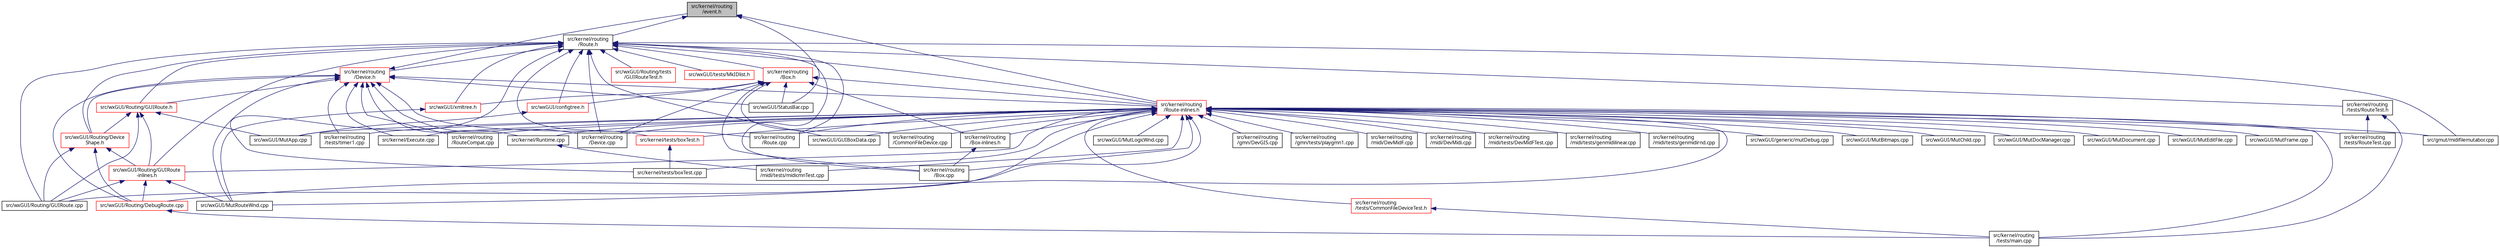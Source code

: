 digraph "src/kernel/routing/event.h"
{
  edge [fontname="Sans",fontsize="10",labelfontname="Sans",labelfontsize="10"];
  node [fontname="Sans",fontsize="10",shape=record];
  Node40 [label="src/kernel/routing\l/event.h",height=0.2,width=0.4,color="black", fillcolor="grey75", style="filled", fontcolor="black"];
  Node40 -> Node41 [dir="back",color="midnightblue",fontsize="10",style="solid",fontname="Sans"];
  Node41 [label="src/kernel/routing\l/Route.h",height=0.2,width=0.4,color="black", fillcolor="white", style="filled",URL="$d1/d65/Route_8h.html",tooltip="Routing. "];
  Node41 -> Node42 [dir="back",color="midnightblue",fontsize="10",style="solid",fontname="Sans"];
  Node42 [label="src/kernel/routing\l/Device.h",height=0.2,width=0.4,color="red", fillcolor="white", style="filled",URL="$de/d05/Device_8h.html",tooltip="Routing. "];
  Node42 -> Node40 [dir="back",color="midnightblue",fontsize="10",style="solid",fontname="Sans"];
  Node42 -> Node133 [dir="back",color="midnightblue",fontsize="10",style="solid",fontname="Sans"];
  Node133 [label="src/kernel/routing\l/Route-inlines.h",height=0.2,width=0.4,color="red", fillcolor="white", style="filled",URL="$d2/d2c/Route-inlines_8h.html"];
  Node133 -> Node45 [dir="back",color="midnightblue",fontsize="10",style="solid",fontname="Sans"];
  Node45 [label="src/gmut/midifilemutabor.cpp",height=0.2,width=0.4,color="black", fillcolor="white", style="filled",URL="$d1/d0d/midifilemutabor_8cpp.html"];
  Node133 -> Node134 [dir="back",color="midnightblue",fontsize="10",style="solid",fontname="Sans"];
  Node134 [label="src/kernel/Execute.cpp",height=0.2,width=0.4,color="black", fillcolor="white", style="filled",URL="$df/d23/Execute_8cpp.html"];
  Node133 -> Node135 [dir="back",color="midnightblue",fontsize="10",style="solid",fontname="Sans"];
  Node135 [label="src/kernel/routing\l/Box-inlines.h",height=0.2,width=0.4,color="black", fillcolor="white", style="filled",URL="$d6/d9a/Box-inlines_8h.html"];
  Node135 -> Node136 [dir="back",color="midnightblue",fontsize="10",style="solid",fontname="Sans"];
  Node136 [label="src/kernel/routing\l/Box.cpp",height=0.2,width=0.4,color="black", fillcolor="white", style="filled",URL="$dd/dc6/Box_8cpp.html",tooltip="Devices for routing. "];
  Node133 -> Node136 [dir="back",color="midnightblue",fontsize="10",style="solid",fontname="Sans"];
  Node133 -> Node117 [dir="back",color="midnightblue",fontsize="10",style="solid",fontname="Sans"];
  Node117 [label="src/kernel/routing\l/CommonFileDevice.cpp",height=0.2,width=0.4,color="black", fillcolor="white", style="filled",URL="$dc/d72/CommonFileDevice_8cpp.html"];
  Node133 -> Node87 [dir="back",color="midnightblue",fontsize="10",style="solid",fontname="Sans"];
  Node87 [label="src/wxGUI/Routing/DebugRoute.cpp",height=0.2,width=0.4,color="red", fillcolor="white", style="filled",URL="$dc/de8/wxGUI_2Routing_2DebugRoute_8cpp.html",tooltip="Debug functions for routing system. "];
  Node87 -> Node89 [dir="back",color="midnightblue",fontsize="10",style="solid",fontname="Sans"];
  Node89 [label="src/kernel/routing\l/tests/main.cpp",height=0.2,width=0.4,color="black", fillcolor="white", style="filled",URL="$d1/de6/kernel_2routing_2tests_2main_8cpp.html"];
  Node133 -> Node46 [dir="back",color="midnightblue",fontsize="10",style="solid",fontname="Sans"];
  Node46 [label="src/kernel/routing\l/Device.cpp",height=0.2,width=0.4,color="black", fillcolor="white", style="filled",URL="$d2/dc0/Device_8cpp.html",tooltip="Devices for routing. "];
  Node133 -> Node124 [dir="back",color="midnightblue",fontsize="10",style="solid",fontname="Sans"];
  Node124 [label="src/kernel/routing\l/gmn/DevGIS.cpp",height=0.2,width=0.4,color="black", fillcolor="white", style="filled",URL="$db/d78/DevGIS_8cpp.html",tooltip="GUIDO Music Notation file. "];
  Node133 -> Node119 [dir="back",color="midnightblue",fontsize="10",style="solid",fontname="Sans"];
  Node119 [label="src/kernel/routing\l/gmn/tests/playgmn1.cpp",height=0.2,width=0.4,color="black", fillcolor="white", style="filled",URL="$d3/d06/playgmn1_8cpp.html"];
  Node133 -> Node47 [dir="back",color="midnightblue",fontsize="10",style="solid",fontname="Sans"];
  Node47 [label="src/kernel/routing\l/midi/DevMidF.cpp",height=0.2,width=0.4,color="black", fillcolor="white", style="filled",URL="$d0/d6b/DevMidF_8cpp.html",tooltip="MIDI-File as device. "];
  Node133 -> Node127 [dir="back",color="midnightblue",fontsize="10",style="solid",fontname="Sans"];
  Node127 [label="src/kernel/routing\l/midi/DevMidi.cpp",height=0.2,width=0.4,color="black", fillcolor="white", style="filled",URL="$df/d8f/DevMidi_8cpp.html",tooltip="Midi Port IO (Mutabor layer) "];
  Node133 -> Node49 [dir="back",color="midnightblue",fontsize="10",style="solid",fontname="Sans"];
  Node49 [label="src/kernel/routing\l/midi/tests/DevMidFTest.cpp",height=0.2,width=0.4,color="black", fillcolor="white", style="filled",URL="$d9/d99/DevMidFTest_8cpp.html"];
  Node133 -> Node51 [dir="back",color="midnightblue",fontsize="10",style="solid",fontname="Sans"];
  Node51 [label="src/kernel/routing\l/midi/tests/genmidilinear.cpp",height=0.2,width=0.4,color="black", fillcolor="white", style="filled",URL="$db/dd6/genmidilinear_8cpp.html"];
  Node133 -> Node52 [dir="back",color="midnightblue",fontsize="10",style="solid",fontname="Sans"];
  Node52 [label="src/kernel/routing\l/midi/tests/genmidirnd.cpp",height=0.2,width=0.4,color="black", fillcolor="white", style="filled",URL="$dd/d2d/genmidirnd_8cpp.html"];
  Node133 -> Node54 [dir="back",color="midnightblue",fontsize="10",style="solid",fontname="Sans"];
  Node54 [label="src/kernel/routing\l/midi/tests/midicmnTest.cpp",height=0.2,width=0.4,color="black", fillcolor="white", style="filled",URL="$d8/d59/midicmnTest_8cpp.html"];
  Node133 -> Node53 [dir="back",color="midnightblue",fontsize="10",style="solid",fontname="Sans"];
  Node53 [label="src/kernel/Runtime.cpp",height=0.2,width=0.4,color="black", fillcolor="white", style="filled",URL="$db/d80/Runtime_8cpp.html"];
  Node53 -> Node54 [dir="back",color="midnightblue",fontsize="10",style="solid",fontname="Sans"];
  Node133 -> Node137 [dir="back",color="midnightblue",fontsize="10",style="solid",fontname="Sans"];
  Node137 [label="src/kernel/routing\l/Route.cpp",height=0.2,width=0.4,color="black", fillcolor="white", style="filled",URL="$d8/dfb/Route_8cpp.html",tooltip="Routing. "];
  Node133 -> Node57 [dir="back",color="midnightblue",fontsize="10",style="solid",fontname="Sans"];
  Node57 [label="src/kernel/routing\l/RouteCompat.cpp",height=0.2,width=0.4,color="black", fillcolor="white", style="filled",URL="$dd/db8/RouteCompat_8cpp.html",tooltip="Routing. "];
  Node133 -> Node120 [dir="back",color="midnightblue",fontsize="10",style="solid",fontname="Sans"];
  Node120 [label="src/kernel/routing\l/tests/CommonFileDeviceTest.h",height=0.2,width=0.4,color="red", fillcolor="white", style="filled",URL="$d4/d70/CommonFileDeviceTest_8h.html"];
  Node120 -> Node89 [dir="back",color="midnightblue",fontsize="10",style="solid",fontname="Sans"];
  Node133 -> Node89 [dir="back",color="midnightblue",fontsize="10",style="solid",fontname="Sans"];
  Node133 -> Node58 [dir="back",color="midnightblue",fontsize="10",style="solid",fontname="Sans"];
  Node58 [label="src/kernel/routing\l/tests/RouteTest.cpp",height=0.2,width=0.4,color="black", fillcolor="white", style="filled",URL="$d2/dba/RouteTest_8cpp.html"];
  Node133 -> Node122 [dir="back",color="midnightblue",fontsize="10",style="solid",fontname="Sans"];
  Node122 [label="src/kernel/routing\l/tests/timer1.cpp",height=0.2,width=0.4,color="black", fillcolor="white", style="filled",URL="$d9/d9a/timer1_8cpp.html"];
  Node133 -> Node138 [dir="back",color="midnightblue",fontsize="10",style="solid",fontname="Sans"];
  Node138 [label="src/kernel/tests/boxTest.h",height=0.2,width=0.4,color="red", fillcolor="white", style="filled",URL="$dc/d2f/boxTest_8h.html"];
  Node138 -> Node139 [dir="back",color="midnightblue",fontsize="10",style="solid",fontname="Sans"];
  Node139 [label="src/kernel/tests/boxTest.cpp",height=0.2,width=0.4,color="black", fillcolor="white", style="filled",URL="$d1/da7/boxTest_8cpp.html"];
  Node133 -> Node139 [dir="back",color="midnightblue",fontsize="10",style="solid",fontname="Sans"];
  Node133 -> Node64 [dir="back",color="midnightblue",fontsize="10",style="solid",fontname="Sans"];
  Node64 [label="src/wxGUI/generic/mutDebug.cpp",height=0.2,width=0.4,color="black", fillcolor="white", style="filled",URL="$d4/dc0/mutDebug_8cpp.html",tooltip="Some functions and classes to help to debug Mutabor. "];
  Node133 -> Node65 [dir="back",color="midnightblue",fontsize="10",style="solid",fontname="Sans"];
  Node65 [label="src/wxGUI/GUIBoxData.cpp",height=0.2,width=0.4,color="black", fillcolor="white", style="filled",URL="$d2/dd3/GUIBoxData_8cpp.html"];
  Node133 -> Node67 [dir="back",color="midnightblue",fontsize="10",style="solid",fontname="Sans"];
  Node67 [label="src/wxGUI/MutApp.cpp",height=0.2,width=0.4,color="black", fillcolor="white", style="filled",URL="$d5/d1c/MutApp_8cpp.html",tooltip="Mutabor Application. "];
  Node133 -> Node69 [dir="back",color="midnightblue",fontsize="10",style="solid",fontname="Sans"];
  Node69 [label="src/wxGUI/MutBitmaps.cpp",height=0.2,width=0.4,color="black", fillcolor="white", style="filled",URL="$d7/db6/MutBitmaps_8cpp.html",tooltip="Mutabor Bitmaps. "];
  Node133 -> Node79 [dir="back",color="midnightblue",fontsize="10",style="solid",fontname="Sans"];
  Node79 [label="src/wxGUI/MutChild.cpp",height=0.2,width=0.4,color="black", fillcolor="white", style="filled",URL="$da/d72/MutChild_8cpp.html"];
  Node133 -> Node70 [dir="back",color="midnightblue",fontsize="10",style="solid",fontname="Sans"];
  Node70 [label="src/wxGUI/MutDocManager.cpp",height=0.2,width=0.4,color="black", fillcolor="white", style="filled",URL="$dd/db0/MutDocManager_8cpp.html"];
  Node133 -> Node71 [dir="back",color="midnightblue",fontsize="10",style="solid",fontname="Sans"];
  Node71 [label="src/wxGUI/MutDocument.cpp",height=0.2,width=0.4,color="black", fillcolor="white", style="filled",URL="$d6/d3b/MutDocument_8cpp.html",tooltip="Document/View Document class for Mutabor source files. "];
  Node133 -> Node72 [dir="back",color="midnightblue",fontsize="10",style="solid",fontname="Sans"];
  Node72 [label="src/wxGUI/MutEditFile.cpp",height=0.2,width=0.4,color="black", fillcolor="white", style="filled",URL="$d1/da4/MutEditFile_8cpp.html",tooltip="Mutabor Edit window for Mutabor-files. "];
  Node133 -> Node73 [dir="back",color="midnightblue",fontsize="10",style="solid",fontname="Sans"];
  Node73 [label="src/wxGUI/MutFrame.cpp",height=0.2,width=0.4,color="black", fillcolor="white", style="filled",URL="$dc/df3/MutFrame_8cpp.html",tooltip="Mutabor Frame. "];
  Node133 -> Node80 [dir="back",color="midnightblue",fontsize="10",style="solid",fontname="Sans"];
  Node80 [label="src/wxGUI/MutLogicWnd.cpp",height=0.2,width=0.4,color="black", fillcolor="white", style="filled",URL="$df/d11/MutLogicWnd_8cpp.html",tooltip="Logic window. "];
  Node133 -> Node74 [dir="back",color="midnightblue",fontsize="10",style="solid",fontname="Sans"];
  Node74 [label="src/wxGUI/MutRouteWnd.cpp",height=0.2,width=0.4,color="black", fillcolor="white", style="filled",URL="$dc/def/MutRouteWnd_8cpp.html",tooltip="Routing window. "];
  Node133 -> Node83 [dir="back",color="midnightblue",fontsize="10",style="solid",fontname="Sans"];
  Node83 [label="src/wxGUI/Routing/GUIRoute\l-inlines.h",height=0.2,width=0.4,color="red", fillcolor="white", style="filled",URL="$d2/d73/GUIRoute-inlines_8h.html"];
  Node83 -> Node74 [dir="back",color="midnightblue",fontsize="10",style="solid",fontname="Sans"];
  Node83 -> Node87 [dir="back",color="midnightblue",fontsize="10",style="solid",fontname="Sans"];
  Node83 -> Node76 [dir="back",color="midnightblue",fontsize="10",style="solid",fontname="Sans"];
  Node76 [label="src/wxGUI/Routing/GUIRoute.cpp",height=0.2,width=0.4,color="black", fillcolor="white", style="filled",URL="$d4/dee/GUIRoute_8cpp.html"];
  Node133 -> Node76 [dir="back",color="midnightblue",fontsize="10",style="solid",fontname="Sans"];
  Node42 -> Node134 [dir="back",color="midnightblue",fontsize="10",style="solid",fontname="Sans"];
  Node42 -> Node87 [dir="back",color="midnightblue",fontsize="10",style="solid",fontname="Sans"];
  Node42 -> Node46 [dir="back",color="midnightblue",fontsize="10",style="solid",fontname="Sans"];
  Node42 -> Node53 [dir="back",color="midnightblue",fontsize="10",style="solid",fontname="Sans"];
  Node42 -> Node137 [dir="back",color="midnightblue",fontsize="10",style="solid",fontname="Sans"];
  Node42 -> Node57 [dir="back",color="midnightblue",fontsize="10",style="solid",fontname="Sans"];
  Node42 -> Node122 [dir="back",color="midnightblue",fontsize="10",style="solid",fontname="Sans"];
  Node42 -> Node60 [dir="back",color="midnightblue",fontsize="10",style="solid",fontname="Sans"];
  Node60 [label="src/wxGUI/Routing/Device\lShape.h",height=0.2,width=0.4,color="red", fillcolor="white", style="filled",URL="$d9/d4d/DeviceShape_8h.html",tooltip="Device shape base class for route window. "];
  Node60 -> Node83 [dir="back",color="midnightblue",fontsize="10",style="solid",fontname="Sans"];
  Node60 -> Node87 [dir="back",color="midnightblue",fontsize="10",style="solid",fontname="Sans"];
  Node60 -> Node76 [dir="back",color="midnightblue",fontsize="10",style="solid",fontname="Sans"];
  Node42 -> Node59 [dir="back",color="midnightblue",fontsize="10",style="solid",fontname="Sans"];
  Node59 [label="src/wxGUI/Routing/GUIRoute.h",height=0.2,width=0.4,color="red", fillcolor="white", style="filled",URL="$d6/dfa/GUIRoute_8h.html"];
  Node59 -> Node60 [dir="back",color="midnightblue",fontsize="10",style="solid",fontname="Sans"];
  Node59 -> Node67 [dir="back",color="midnightblue",fontsize="10",style="solid",fontname="Sans"];
  Node59 -> Node83 [dir="back",color="midnightblue",fontsize="10",style="solid",fontname="Sans"];
  Node59 -> Node76 [dir="back",color="midnightblue",fontsize="10",style="solid",fontname="Sans"];
  Node42 -> Node74 [dir="back",color="midnightblue",fontsize="10",style="solid",fontname="Sans"];
  Node42 -> Node144 [dir="back",color="midnightblue",fontsize="10",style="solid",fontname="Sans"];
  Node144 [label="src/wxGUI/StatusBar.cpp",height=0.2,width=0.4,color="black", fillcolor="white", style="filled",URL="$d5/de4/StatusBar_8cpp.html"];
  Node41 -> Node145 [dir="back",color="midnightblue",fontsize="10",style="solid",fontname="Sans"];
  Node145 [label="src/kernel/routing\l/Box.h",height=0.2,width=0.4,color="red", fillcolor="white", style="filled",URL="$de/d0f/Box_8h.html",tooltip="Mutabor Box for C++. "];
  Node145 -> Node133 [dir="back",color="midnightblue",fontsize="10",style="solid",fontname="Sans"];
  Node145 -> Node135 [dir="back",color="midnightblue",fontsize="10",style="solid",fontname="Sans"];
  Node145 -> Node136 [dir="back",color="midnightblue",fontsize="10",style="solid",fontname="Sans"];
  Node145 -> Node117 [dir="back",color="midnightblue",fontsize="10",style="solid",fontname="Sans"];
  Node145 -> Node46 [dir="back",color="midnightblue",fontsize="10",style="solid",fontname="Sans"];
  Node145 -> Node152 [dir="back",color="midnightblue",fontsize="10",style="solid",fontname="Sans"];
  Node152 [label="src/wxGUI/configtree.h",height=0.2,width=0.4,color="red", fillcolor="white", style="filled",URL="$d5/d6b/configtree_8h.html"];
  Node152 -> Node67 [dir="back",color="midnightblue",fontsize="10",style="solid",fontname="Sans"];
  Node145 -> Node158 [dir="back",color="midnightblue",fontsize="10",style="solid",fontname="Sans"];
  Node158 [label="src/wxGUI/xmltree.h",height=0.2,width=0.4,color="red", fillcolor="white", style="filled",URL="$d8/d53/xmltree_8h.html"];
  Node158 -> Node74 [dir="back",color="midnightblue",fontsize="10",style="solid",fontname="Sans"];
  Node145 -> Node144 [dir="back",color="midnightblue",fontsize="10",style="solid",fontname="Sans"];
  Node41 -> Node45 [dir="back",color="midnightblue",fontsize="10",style="solid",fontname="Sans"];
  Node41 -> Node133 [dir="back",color="midnightblue",fontsize="10",style="solid",fontname="Sans"];
  Node41 -> Node136 [dir="back",color="midnightblue",fontsize="10",style="solid",fontname="Sans"];
  Node41 -> Node46 [dir="back",color="midnightblue",fontsize="10",style="solid",fontname="Sans"];
  Node41 -> Node137 [dir="back",color="midnightblue",fontsize="10",style="solid",fontname="Sans"];
  Node41 -> Node161 [dir="back",color="midnightblue",fontsize="10",style="solid",fontname="Sans"];
  Node161 [label="src/kernel/routing\l/tests/RouteTest.h",height=0.2,width=0.4,color="black", fillcolor="white", style="filled",URL="$dc/d45/RouteTest_8h.html"];
  Node161 -> Node89 [dir="back",color="midnightblue",fontsize="10",style="solid",fontname="Sans"];
  Node161 -> Node58 [dir="back",color="midnightblue",fontsize="10",style="solid",fontname="Sans"];
  Node41 -> Node138 [dir="back",color="midnightblue",fontsize="10",style="solid",fontname="Sans"];
  Node41 -> Node139 [dir="back",color="midnightblue",fontsize="10",style="solid",fontname="Sans"];
  Node41 -> Node152 [dir="back",color="midnightblue",fontsize="10",style="solid",fontname="Sans"];
  Node41 -> Node60 [dir="back",color="midnightblue",fontsize="10",style="solid",fontname="Sans"];
  Node41 -> Node59 [dir="back",color="midnightblue",fontsize="10",style="solid",fontname="Sans"];
  Node41 -> Node65 [dir="back",color="midnightblue",fontsize="10",style="solid",fontname="Sans"];
  Node41 -> Node83 [dir="back",color="midnightblue",fontsize="10",style="solid",fontname="Sans"];
  Node41 -> Node158 [dir="back",color="midnightblue",fontsize="10",style="solid",fontname="Sans"];
  Node41 -> Node76 [dir="back",color="midnightblue",fontsize="10",style="solid",fontname="Sans"];
  Node41 -> Node162 [dir="back",color="midnightblue",fontsize="10",style="solid",fontname="Sans"];
  Node162 [label="src/wxGUI/Routing/tests\l/GUIRouteTest.h",height=0.2,width=0.4,color="red", fillcolor="white", style="filled",URL="$d0/d8b/GUIRouteTest_8h.html"];
  Node41 -> Node163 [dir="back",color="midnightblue",fontsize="10",style="solid",fontname="Sans"];
  Node163 [label="src/wxGUI/tests/MkIDlist.h",height=0.2,width=0.4,color="red", fillcolor="white", style="filled",URL="$d5/dfb/MkIDlist_8h.html"];
  Node40 -> Node133 [dir="back",color="midnightblue",fontsize="10",style="solid",fontname="Sans"];
  Node40 -> Node144 [dir="back",color="midnightblue",fontsize="10",style="solid",fontname="Sans"];
}
